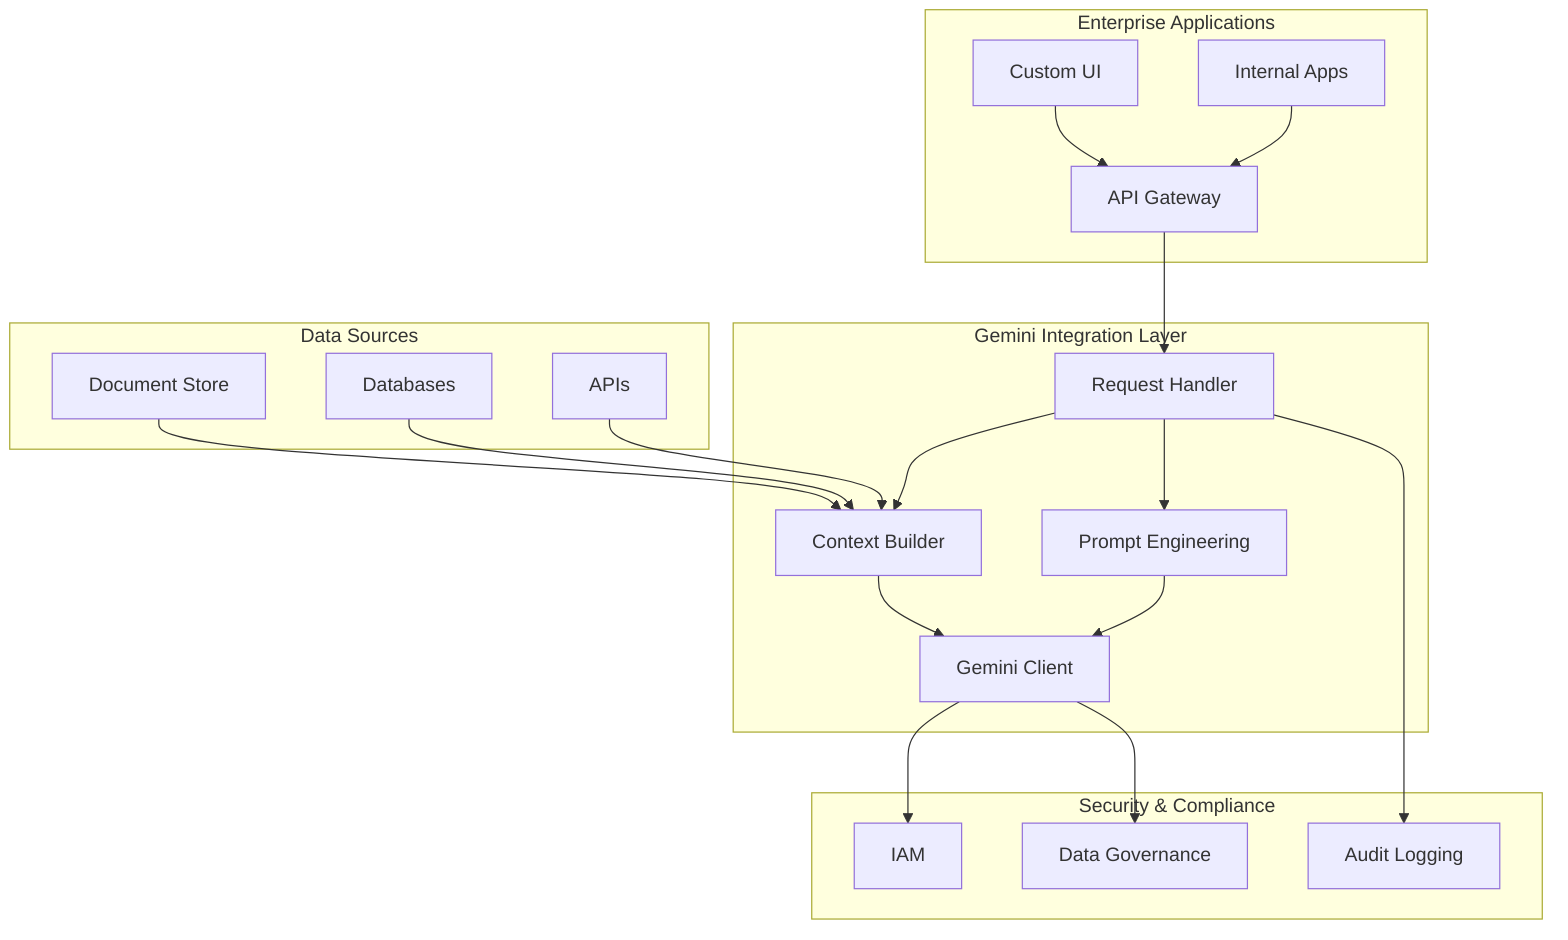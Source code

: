 graph TB
    subgraph Enterprise Applications
        A[Internal Apps] --> B[API Gateway]
        C[Custom UI] --> B
    end
    
    subgraph Gemini Integration Layer
        B --> D[Request Handler]
        D --> E[Prompt Engineering]
        D --> F[Context Builder]
        E --> G[Gemini Client]
        F --> G
    end
    
    subgraph Data Sources
        H[APIs] --> F
        I[Databases] --> F
        J[Document Store] --> F
    end
    
    subgraph Security & Compliance
        K[IAM]
        L[Data Governance]
        M[Audit Logging]
    end
    
    G --> K
    G --> L
    D --> M